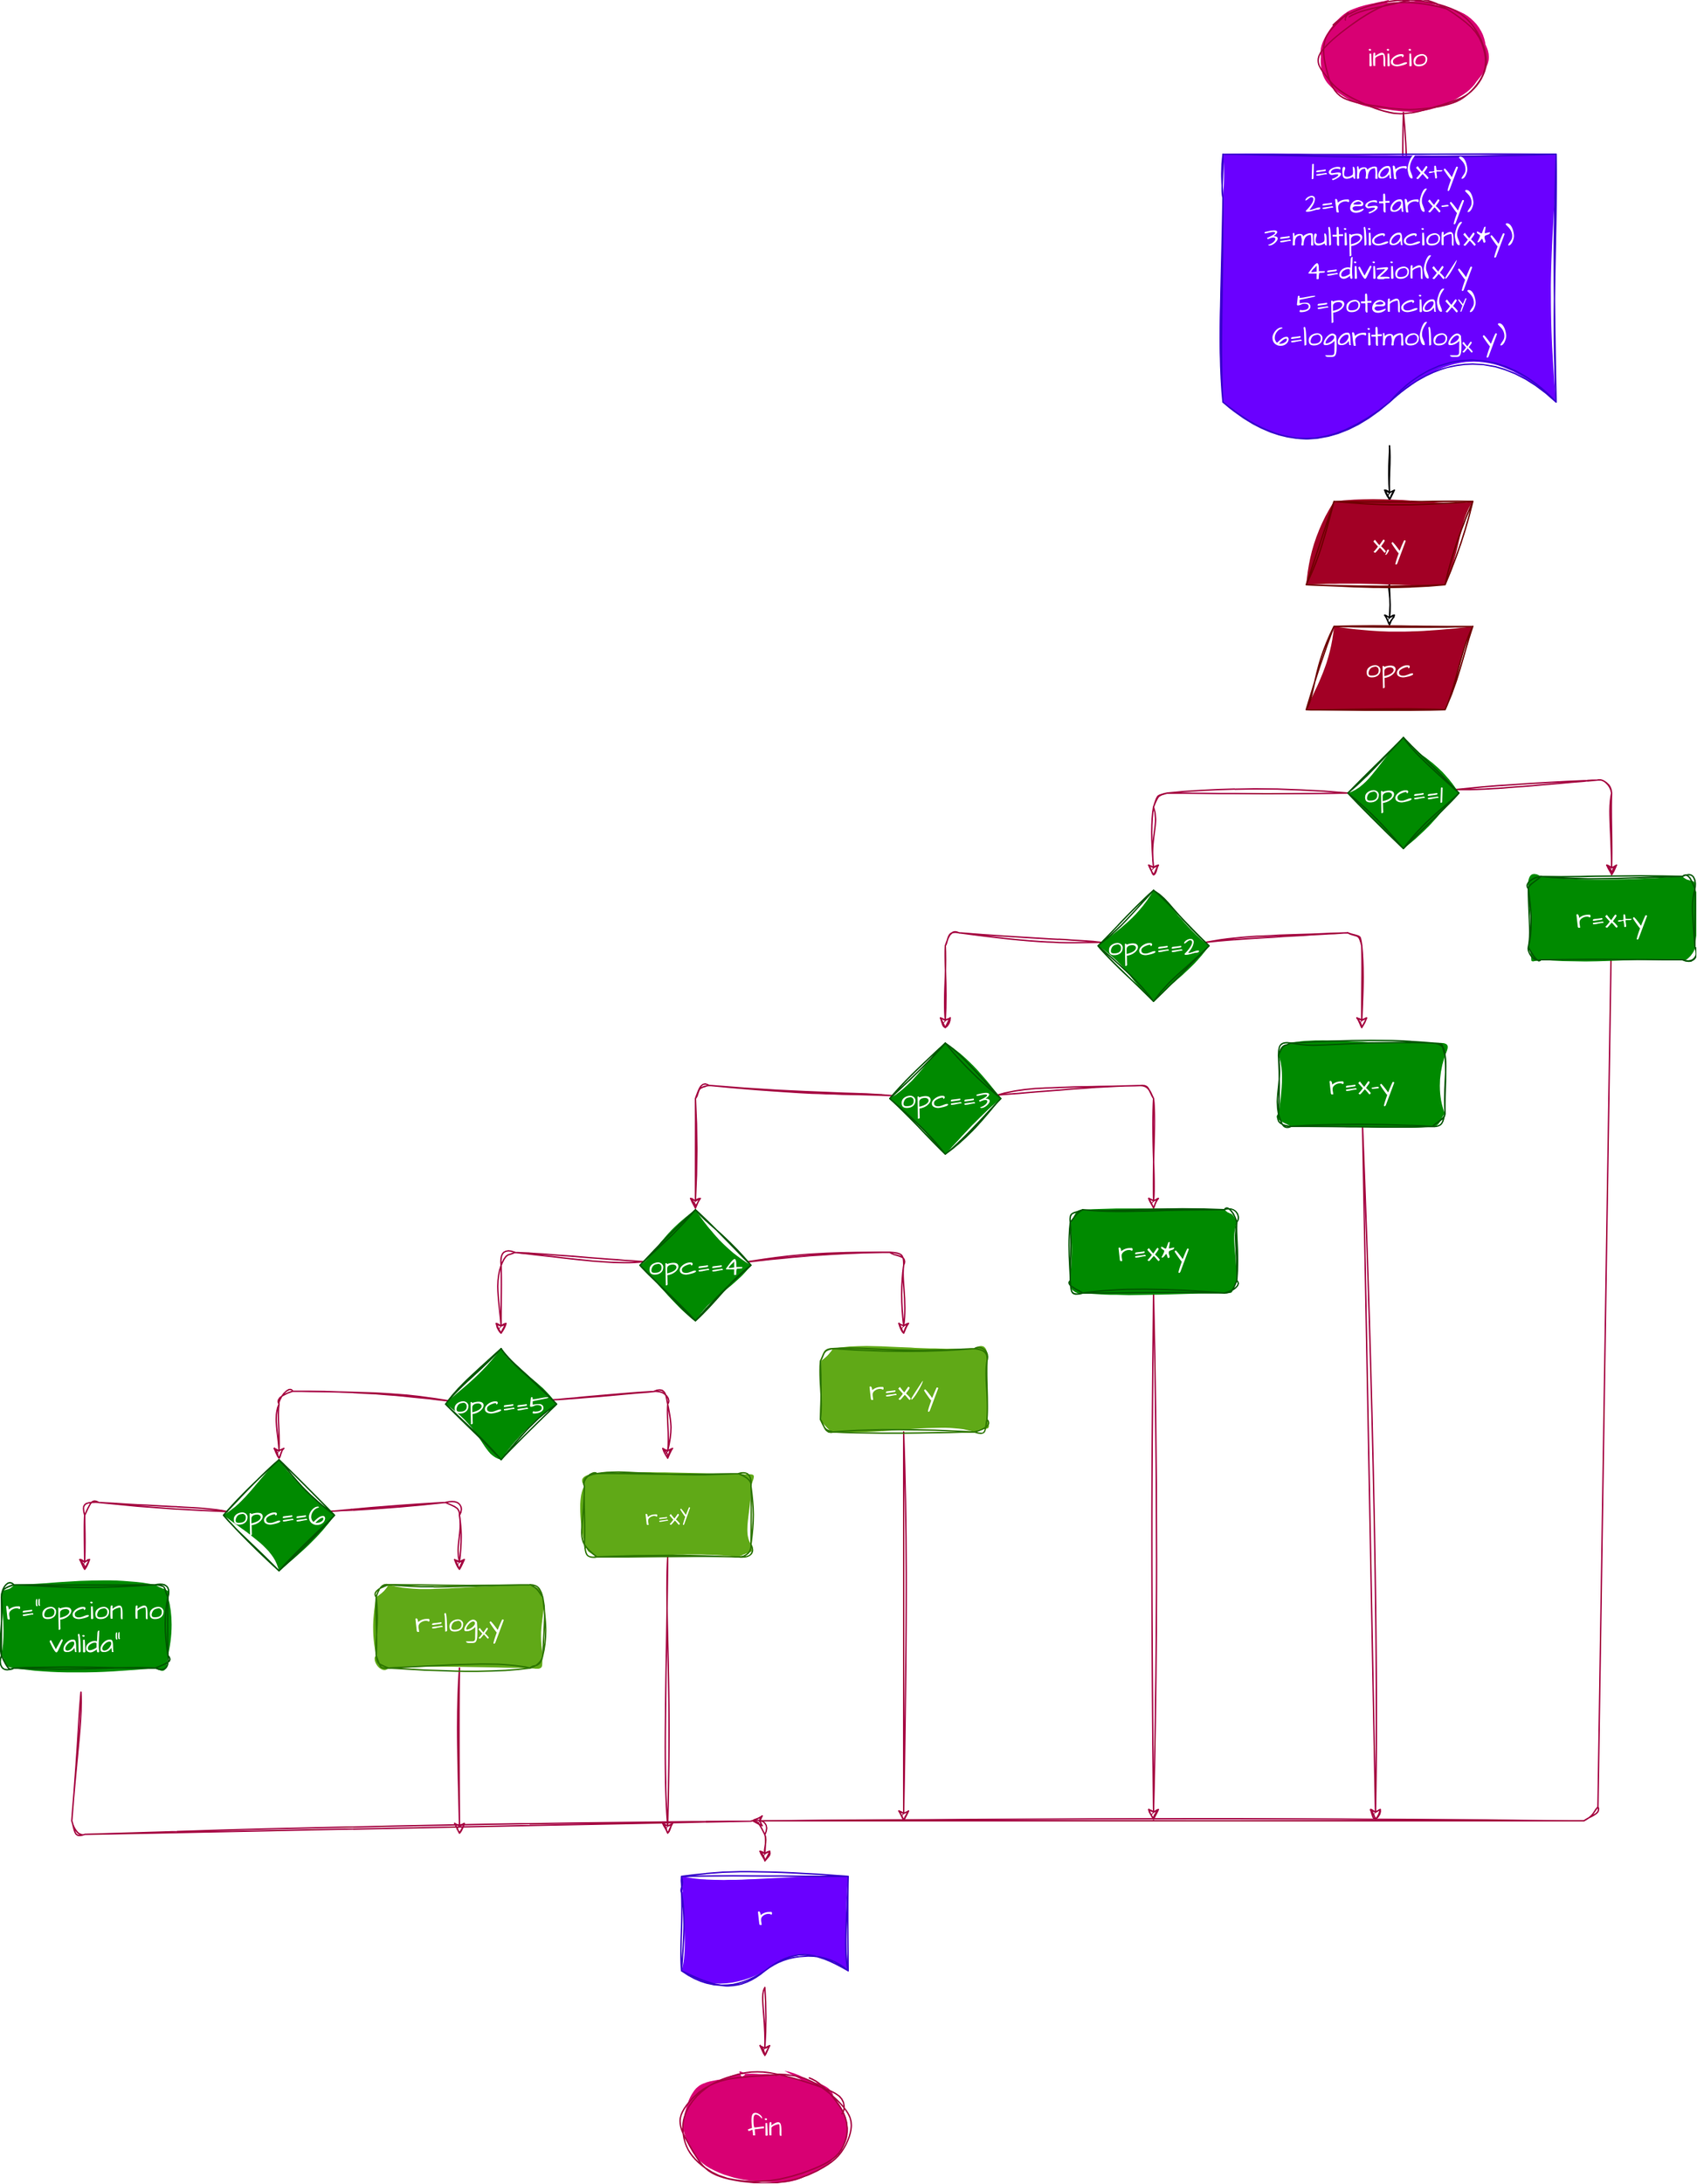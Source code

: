<mxfile>
    <diagram id="cCRuaQixlzwgH92djX-V" name="Página-1">
        <mxGraphModel dx="1485" dy="1594" grid="1" gridSize="10" guides="1" tooltips="1" connect="1" arrows="1" fold="1" page="1" pageScale="1" pageWidth="827" pageHeight="1169" math="0" shadow="0">
            <root>
                <mxCell id="0"/>
                <mxCell id="1" parent="0"/>
                <mxCell id="3" style="edgeStyle=none;sketch=1;hachureGap=4;jiggle=2;curveFitting=1;html=1;fontFamily=Architects Daughter;fontSource=https%3A%2F%2Ffonts.googleapis.com%2Fcss%3Ffamily%3DArchitects%2BDaughter;fontSize=16;fillColor=#d80073;strokeColor=#A50040;" parent="1" source="2" edge="1">
                    <mxGeometry relative="1" as="geometry">
                        <mxPoint x="310" y="150" as="targetPoint"/>
                    </mxGeometry>
                </mxCell>
                <mxCell id="2" value="inicio&amp;nbsp;" style="ellipse;whiteSpace=wrap;html=1;sketch=1;hachureGap=4;jiggle=2;curveFitting=1;fontFamily=Architects Daughter;fontSource=https%3A%2F%2Ffonts.googleapis.com%2Fcss%3Ffamily%3DArchitects%2BDaughter;fontSize=20;fillColor=#d80073;fontColor=#ffffff;strokeColor=#A50040;fillStyle=solid;" parent="1" vertex="1">
                    <mxGeometry x="250" y="-120" width="120" height="80" as="geometry"/>
                </mxCell>
                <mxCell id="10" style="edgeStyle=none;sketch=1;hachureGap=4;jiggle=2;curveFitting=1;html=1;fontFamily=Architects Daughter;fontSource=https%3A%2F%2Ffonts.googleapis.com%2Fcss%3Ffamily%3DArchitects%2BDaughter;fontSize=16;fillColor=#d80073;strokeColor=#A50040;" parent="1" source="8" edge="1">
                    <mxGeometry relative="1" as="geometry">
                        <mxPoint x="460" y="510" as="targetPoint"/>
                        <Array as="points">
                            <mxPoint x="460" y="440"/>
                        </Array>
                    </mxGeometry>
                </mxCell>
                <mxCell id="12" style="edgeStyle=none;sketch=1;hachureGap=4;jiggle=2;curveFitting=1;html=1;fontFamily=Architects Daughter;fontSource=https%3A%2F%2Ffonts.googleapis.com%2Fcss%3Ffamily%3DArchitects%2BDaughter;fontSize=16;fillColor=#d80073;strokeColor=#A50040;" parent="1" source="8" edge="1">
                    <mxGeometry relative="1" as="geometry">
                        <mxPoint x="130" y="510" as="targetPoint"/>
                        <Array as="points">
                            <mxPoint x="130" y="450"/>
                        </Array>
                    </mxGeometry>
                </mxCell>
                <mxCell id="8" value="opc==1" style="rhombus;whiteSpace=wrap;html=1;sketch=1;hachureGap=4;jiggle=2;curveFitting=1;fontFamily=Architects Daughter;fontSource=https%3A%2F%2Ffonts.googleapis.com%2Fcss%3Ffamily%3DArchitects%2BDaughter;fontSize=20;fillColor=#008a00;fontColor=#ffffff;strokeColor=#005700;fillStyle=solid;" parent="1" vertex="1">
                    <mxGeometry x="270" y="410" width="80" height="80" as="geometry"/>
                </mxCell>
                <mxCell id="48" style="edgeStyle=none;sketch=1;hachureGap=4;jiggle=2;curveFitting=1;html=1;fontFamily=Architects Daughter;fontSource=https%3A%2F%2Ffonts.googleapis.com%2Fcss%3Ffamily%3DArchitects%2BDaughter;fontSize=16;fontColor=#FFFFFF;fillColor=#d80073;strokeColor=#A50040;" edge="1" parent="1" source="11">
                    <mxGeometry relative="1" as="geometry">
                        <mxPoint x="-160" y="1190" as="targetPoint"/>
                        <Array as="points">
                            <mxPoint x="450" y="1190"/>
                        </Array>
                    </mxGeometry>
                </mxCell>
                <mxCell id="11" value="r=x+y" style="rounded=1;whiteSpace=wrap;html=1;sketch=1;hachureGap=4;jiggle=2;curveFitting=1;fontFamily=Architects Daughter;fontSource=https%3A%2F%2Ffonts.googleapis.com%2Fcss%3Ffamily%3DArchitects%2BDaughter;fontSize=20;fillColor=#008a00;fontColor=#ffffff;strokeColor=#005700;fillStyle=solid;" parent="1" vertex="1">
                    <mxGeometry x="400" y="510" width="120" height="60" as="geometry"/>
                </mxCell>
                <mxCell id="14" style="edgeStyle=none;sketch=1;hachureGap=4;jiggle=2;curveFitting=1;html=1;fontFamily=Architects Daughter;fontSource=https%3A%2F%2Ffonts.googleapis.com%2Fcss%3Ffamily%3DArchitects%2BDaughter;fontSize=16;fillColor=#d80073;strokeColor=#A50040;" parent="1" source="13" edge="1">
                    <mxGeometry relative="1" as="geometry">
                        <mxPoint x="280" y="620" as="targetPoint"/>
                        <Array as="points">
                            <mxPoint x="280" y="550"/>
                        </Array>
                    </mxGeometry>
                </mxCell>
                <mxCell id="16" style="edgeStyle=none;sketch=1;hachureGap=4;jiggle=2;curveFitting=1;html=1;fontFamily=Architects Daughter;fontSource=https%3A%2F%2Ffonts.googleapis.com%2Fcss%3Ffamily%3DArchitects%2BDaughter;fontSize=16;fillColor=#d80073;strokeColor=#A50040;" parent="1" source="13" edge="1">
                    <mxGeometry relative="1" as="geometry">
                        <mxPoint x="-20" y="620" as="targetPoint"/>
                        <Array as="points">
                            <mxPoint x="-20" y="550"/>
                        </Array>
                    </mxGeometry>
                </mxCell>
                <mxCell id="13" value="opc==2" style="rhombus;whiteSpace=wrap;html=1;sketch=1;hachureGap=4;jiggle=2;curveFitting=1;fontFamily=Architects Daughter;fontSource=https%3A%2F%2Ffonts.googleapis.com%2Fcss%3Ffamily%3DArchitects%2BDaughter;fontSize=20;fillColor=#008a00;fontColor=#ffffff;strokeColor=#005700;fillStyle=solid;" parent="1" vertex="1">
                    <mxGeometry x="90" y="520" width="80" height="80" as="geometry"/>
                </mxCell>
                <mxCell id="51" style="edgeStyle=none;sketch=1;hachureGap=4;jiggle=2;curveFitting=1;html=1;fontFamily=Architects Daughter;fontSource=https%3A%2F%2Ffonts.googleapis.com%2Fcss%3Ffamily%3DArchitects%2BDaughter;fontSize=16;fontColor=#FFFFFF;fillColor=#d80073;strokeColor=#A50040;" edge="1" parent="1" source="15">
                    <mxGeometry relative="1" as="geometry">
                        <mxPoint x="290" y="1190" as="targetPoint"/>
                    </mxGeometry>
                </mxCell>
                <mxCell id="15" value="r=x-y" style="rounded=1;whiteSpace=wrap;html=1;sketch=1;hachureGap=4;jiggle=2;curveFitting=1;fontFamily=Architects Daughter;fontSource=https%3A%2F%2Ffonts.googleapis.com%2Fcss%3Ffamily%3DArchitects%2BDaughter;fontSize=20;fillColor=#008a00;fontColor=#ffffff;strokeColor=#005700;fillStyle=solid;" parent="1" vertex="1">
                    <mxGeometry x="220" y="630" width="120" height="60" as="geometry"/>
                </mxCell>
                <mxCell id="18" style="edgeStyle=none;sketch=1;hachureGap=4;jiggle=2;curveFitting=1;html=1;fontFamily=Architects Daughter;fontSource=https%3A%2F%2Ffonts.googleapis.com%2Fcss%3Ffamily%3DArchitects%2BDaughter;fontSize=16;fillColor=#d80073;strokeColor=#A50040;" parent="1" source="17" edge="1">
                    <mxGeometry relative="1" as="geometry">
                        <mxPoint x="130" y="750" as="targetPoint"/>
                        <Array as="points">
                            <mxPoint x="130" y="660"/>
                        </Array>
                    </mxGeometry>
                </mxCell>
                <mxCell id="20" style="edgeStyle=none;sketch=1;hachureGap=4;jiggle=2;curveFitting=1;html=1;fontFamily=Architects Daughter;fontSource=https%3A%2F%2Ffonts.googleapis.com%2Fcss%3Ffamily%3DArchitects%2BDaughter;fontSize=16;fillColor=#d80073;strokeColor=#A50040;" parent="1" source="17" edge="1">
                    <mxGeometry relative="1" as="geometry">
                        <mxPoint x="-200" y="750" as="targetPoint"/>
                        <Array as="points">
                            <mxPoint x="-200" y="660"/>
                        </Array>
                    </mxGeometry>
                </mxCell>
                <mxCell id="17" value="opc==3" style="rhombus;whiteSpace=wrap;html=1;sketch=1;hachureGap=4;jiggle=2;curveFitting=1;fontFamily=Architects Daughter;fontSource=https%3A%2F%2Ffonts.googleapis.com%2Fcss%3Ffamily%3DArchitects%2BDaughter;fontSize=20;fillColor=#008a00;fontColor=#ffffff;strokeColor=#005700;fillStyle=solid;" parent="1" vertex="1">
                    <mxGeometry x="-60" y="630" width="80" height="80" as="geometry"/>
                </mxCell>
                <mxCell id="50" style="edgeStyle=none;sketch=1;hachureGap=4;jiggle=2;curveFitting=1;html=1;fontFamily=Architects Daughter;fontSource=https%3A%2F%2Ffonts.googleapis.com%2Fcss%3Ffamily%3DArchitects%2BDaughter;fontSize=16;fontColor=#FFFFFF;fillColor=#d80073;strokeColor=#A50040;" edge="1" parent="1" source="19">
                    <mxGeometry relative="1" as="geometry">
                        <mxPoint x="130" y="1190" as="targetPoint"/>
                    </mxGeometry>
                </mxCell>
                <mxCell id="19" value="r=x*y" style="rounded=1;whiteSpace=wrap;html=1;sketch=1;hachureGap=4;jiggle=2;curveFitting=1;fontFamily=Architects Daughter;fontSource=https%3A%2F%2Ffonts.googleapis.com%2Fcss%3Ffamily%3DArchitects%2BDaughter;fontSize=20;fillColor=#008a00;fontColor=#ffffff;strokeColor=#005700;fillStyle=solid;" parent="1" vertex="1">
                    <mxGeometry x="70" y="750" width="120" height="60" as="geometry"/>
                </mxCell>
                <mxCell id="23" style="edgeStyle=none;sketch=1;hachureGap=4;jiggle=2;curveFitting=1;html=1;fontFamily=Architects Daughter;fontSource=https%3A%2F%2Ffonts.googleapis.com%2Fcss%3Ffamily%3DArchitects%2BDaughter;fontSize=16;fillColor=#d80073;strokeColor=#A50040;" parent="1" source="22" edge="1">
                    <mxGeometry relative="1" as="geometry">
                        <mxPoint x="-50" y="840" as="targetPoint"/>
                        <Array as="points">
                            <mxPoint x="-50" y="780"/>
                        </Array>
                    </mxGeometry>
                </mxCell>
                <mxCell id="25" style="edgeStyle=none;sketch=1;hachureGap=4;jiggle=2;curveFitting=1;html=1;fontFamily=Architects Daughter;fontSource=https%3A%2F%2Ffonts.googleapis.com%2Fcss%3Ffamily%3DArchitects%2BDaughter;fontSize=16;fillColor=#d80073;strokeColor=#A50040;" parent="1" source="22" edge="1">
                    <mxGeometry relative="1" as="geometry">
                        <mxPoint x="-340" y="840" as="targetPoint"/>
                        <Array as="points">
                            <mxPoint x="-340" y="780"/>
                        </Array>
                    </mxGeometry>
                </mxCell>
                <mxCell id="22" value="opc==4" style="rhombus;whiteSpace=wrap;html=1;sketch=1;hachureGap=4;jiggle=2;curveFitting=1;fontFamily=Architects Daughter;fontSource=https%3A%2F%2Ffonts.googleapis.com%2Fcss%3Ffamily%3DArchitects%2BDaughter;fontSize=20;fillColor=#008a00;fontColor=#ffffff;strokeColor=#005700;fillStyle=solid;" parent="1" vertex="1">
                    <mxGeometry x="-240" y="750" width="80" height="80" as="geometry"/>
                </mxCell>
                <mxCell id="49" style="edgeStyle=none;sketch=1;hachureGap=4;jiggle=2;curveFitting=1;html=1;fontFamily=Architects Daughter;fontSource=https%3A%2F%2Ffonts.googleapis.com%2Fcss%3Ffamily%3DArchitects%2BDaughter;fontSize=16;fontColor=#FFFFFF;fillColor=#d80073;strokeColor=#A50040;" edge="1" parent="1" source="24">
                    <mxGeometry relative="1" as="geometry">
                        <mxPoint x="-50" y="1191" as="targetPoint"/>
                    </mxGeometry>
                </mxCell>
                <mxCell id="24" value="r=x/y" style="rounded=1;whiteSpace=wrap;html=1;sketch=1;hachureGap=4;jiggle=2;curveFitting=1;fontFamily=Architects Daughter;fontSource=https%3A%2F%2Ffonts.googleapis.com%2Fcss%3Ffamily%3DArchitects%2BDaughter;fontSize=20;fillColor=#60a917;fontColor=#ffffff;strokeColor=#2D7600;fillStyle=solid;" parent="1" vertex="1">
                    <mxGeometry x="-110" y="850" width="120" height="60" as="geometry"/>
                </mxCell>
                <mxCell id="27" style="edgeStyle=none;sketch=1;hachureGap=4;jiggle=2;curveFitting=1;html=1;fontFamily=Architects Daughter;fontSource=https%3A%2F%2Ffonts.googleapis.com%2Fcss%3Ffamily%3DArchitects%2BDaughter;fontSize=16;fillColor=#d80073;strokeColor=#A50040;" parent="1" source="26" edge="1">
                    <mxGeometry relative="1" as="geometry">
                        <mxPoint x="-220" y="930" as="targetPoint"/>
                        <Array as="points">
                            <mxPoint x="-220" y="880"/>
                        </Array>
                    </mxGeometry>
                </mxCell>
                <mxCell id="30" style="edgeStyle=none;sketch=1;hachureGap=4;jiggle=2;curveFitting=1;html=1;fontFamily=Architects Daughter;fontSource=https%3A%2F%2Ffonts.googleapis.com%2Fcss%3Ffamily%3DArchitects%2BDaughter;fontSize=16;fillColor=#d80073;strokeColor=#A50040;" edge="1" parent="1" source="26">
                    <mxGeometry relative="1" as="geometry">
                        <mxPoint x="-500" y="930" as="targetPoint"/>
                        <Array as="points">
                            <mxPoint x="-500" y="880"/>
                        </Array>
                    </mxGeometry>
                </mxCell>
                <mxCell id="26" value="opc==5" style="rhombus;whiteSpace=wrap;html=1;sketch=1;hachureGap=4;jiggle=2;curveFitting=1;fontFamily=Architects Daughter;fontSource=https%3A%2F%2Ffonts.googleapis.com%2Fcss%3Ffamily%3DArchitects%2BDaughter;fontSize=20;fillColor=#008a00;fontColor=#ffffff;strokeColor=#005700;fillStyle=solid;" parent="1" vertex="1">
                    <mxGeometry x="-380" y="850" width="80" height="80" as="geometry"/>
                </mxCell>
                <mxCell id="47" style="edgeStyle=none;sketch=1;hachureGap=4;jiggle=2;curveFitting=1;html=1;fontFamily=Architects Daughter;fontSource=https%3A%2F%2Ffonts.googleapis.com%2Fcss%3Ffamily%3DArchitects%2BDaughter;fontSize=16;fontColor=#FFFFFF;fillColor=#d80073;strokeColor=#A50040;" edge="1" parent="1" source="28">
                    <mxGeometry relative="1" as="geometry">
                        <mxPoint x="-220" y="1200" as="targetPoint"/>
                    </mxGeometry>
                </mxCell>
                <mxCell id="28" value="&lt;span style=&quot;font-size: 16.667px;&quot;&gt;r=x&lt;sup&gt;y&lt;/sup&gt;&lt;/span&gt;" style="rounded=1;whiteSpace=wrap;html=1;sketch=1;hachureGap=4;jiggle=2;curveFitting=1;fontFamily=Architects Daughter;fontSource=https%3A%2F%2Ffonts.googleapis.com%2Fcss%3Ffamily%3DArchitects%2BDaughter;fontSize=20;fillColor=#60a917;fontColor=#ffffff;strokeColor=#2D7600;fillStyle=solid;" parent="1" vertex="1">
                    <mxGeometry x="-280" y="940" width="120" height="60" as="geometry"/>
                </mxCell>
                <mxCell id="32" style="edgeStyle=none;sketch=1;hachureGap=4;jiggle=2;curveFitting=1;html=1;fontFamily=Architects Daughter;fontSource=https%3A%2F%2Ffonts.googleapis.com%2Fcss%3Ffamily%3DArchitects%2BDaughter;fontSize=16;fillColor=#d80073;strokeColor=#A50040;" edge="1" parent="1" source="31">
                    <mxGeometry relative="1" as="geometry">
                        <mxPoint x="-370" y="1010" as="targetPoint"/>
                        <Array as="points">
                            <mxPoint x="-370" y="960"/>
                        </Array>
                    </mxGeometry>
                </mxCell>
                <mxCell id="34" style="edgeStyle=none;sketch=1;hachureGap=4;jiggle=2;curveFitting=1;html=1;fontFamily=Architects Daughter;fontSource=https%3A%2F%2Ffonts.googleapis.com%2Fcss%3Ffamily%3DArchitects%2BDaughter;fontSize=16;fillColor=#d80073;strokeColor=#A50040;" edge="1" parent="1" source="31">
                    <mxGeometry relative="1" as="geometry">
                        <mxPoint x="-640" y="1010" as="targetPoint"/>
                        <Array as="points">
                            <mxPoint x="-640" y="960"/>
                        </Array>
                    </mxGeometry>
                </mxCell>
                <mxCell id="31" value="opc==6" style="rhombus;whiteSpace=wrap;html=1;sketch=1;hachureGap=4;jiggle=2;curveFitting=1;fontFamily=Architects Daughter;fontSource=https%3A%2F%2Ffonts.googleapis.com%2Fcss%3Ffamily%3DArchitects%2BDaughter;fontSize=20;fillColor=#008a00;fontColor=#ffffff;strokeColor=#005700;fillStyle=solid;" vertex="1" parent="1">
                    <mxGeometry x="-540" y="930" width="80" height="80" as="geometry"/>
                </mxCell>
                <mxCell id="46" style="edgeStyle=none;sketch=1;hachureGap=4;jiggle=2;curveFitting=1;html=1;fontFamily=Architects Daughter;fontSource=https%3A%2F%2Ffonts.googleapis.com%2Fcss%3Ffamily%3DArchitects%2BDaughter;fontSize=16;fontColor=#FFFFFF;fillColor=#d80073;strokeColor=#A50040;" edge="1" parent="1" source="33">
                    <mxGeometry relative="1" as="geometry">
                        <mxPoint x="-370" y="1200" as="targetPoint"/>
                    </mxGeometry>
                </mxCell>
                <mxCell id="33" value="r=log&lt;sub&gt;x&lt;/sub&gt;y" style="rounded=1;whiteSpace=wrap;html=1;sketch=1;hachureGap=4;jiggle=2;curveFitting=1;fontFamily=Architects Daughter;fontSource=https%3A%2F%2Ffonts.googleapis.com%2Fcss%3Ffamily%3DArchitects%2BDaughter;fontSize=20;fillColor=#60a917;fontColor=#ffffff;strokeColor=#2D7600;fillStyle=solid;" vertex="1" parent="1">
                    <mxGeometry x="-430" y="1020" width="120" height="60" as="geometry"/>
                </mxCell>
                <mxCell id="42" style="edgeStyle=none;sketch=1;hachureGap=4;jiggle=2;curveFitting=1;html=1;fontFamily=Architects Daughter;fontSource=https%3A%2F%2Ffonts.googleapis.com%2Fcss%3Ffamily%3DArchitects%2BDaughter;fontSize=16;fontColor=#FFFFFF;fillColor=#d80073;strokeColor=#A50040;" edge="1" parent="1">
                    <mxGeometry relative="1" as="geometry">
                        <mxPoint x="-150" y="1220" as="targetPoint"/>
                        <mxPoint x="-642.667" y="1097.333" as="sourcePoint"/>
                        <Array as="points">
                            <mxPoint x="-650" y="1200"/>
                            <mxPoint x="-150" y="1190"/>
                        </Array>
                    </mxGeometry>
                </mxCell>
                <mxCell id="41" style="edgeStyle=none;sketch=1;hachureGap=4;jiggle=2;curveFitting=1;html=1;exitX=0.5;exitY=0;exitDx=0;exitDy=0;fontFamily=Architects Daughter;fontSource=https%3A%2F%2Ffonts.googleapis.com%2Fcss%3Ffamily%3DArchitects%2BDaughter;fontSize=16;fontColor=#FFFFFF;entryX=0.5;entryY=0;entryDx=0;entryDy=0;fillColor=#d80073;strokeColor=#A50040;" edge="1" parent="1" source="40" target="40">
                    <mxGeometry relative="1" as="geometry">
                        <mxPoint x="310" y="90" as="targetPoint"/>
                    </mxGeometry>
                </mxCell>
                <mxCell id="53" style="edgeStyle=none;sketch=1;hachureGap=4;jiggle=2;curveFitting=1;html=1;entryX=0.5;entryY=0;entryDx=0;entryDy=0;fontFamily=Architects Daughter;fontSource=https%3A%2F%2Ffonts.googleapis.com%2Fcss%3Ffamily%3DArchitects%2BDaughter;fontSize=16;fontColor=#FFFFFF;" edge="1" parent="1" source="40" target="52">
                    <mxGeometry relative="1" as="geometry"/>
                </mxCell>
                <mxCell id="40" value="1=sumar(x+y)&lt;br&gt;2=restar(x-y)&lt;br&gt;3=multiplicacion(x*y)&lt;br&gt;4=divizion(x/y&lt;br&gt;5=potencia(x&lt;span style=&quot;font-size: 13.889px;&quot;&gt;&lt;sup&gt;y&lt;/sup&gt;&lt;/span&gt;)&lt;span style=&quot;font-size: 13.889px;&quot;&gt;&lt;sup&gt;&amp;nbsp;&lt;br&gt;&lt;/sup&gt;&lt;/span&gt;6=logaritmo(log&lt;sub&gt;x &lt;/sub&gt;y)" style="shape=document;whiteSpace=wrap;html=1;boundedLbl=1;sketch=1;hachureGap=4;jiggle=2;curveFitting=1;fontFamily=Architects Daughter;fontSource=https%3A%2F%2Ffonts.googleapis.com%2Fcss%3Ffamily%3DArchitects%2BDaughter;fontSize=20;fillColor=#6a00ff;fontColor=#ffffff;strokeColor=#3700CC;fillStyle=solid;" vertex="1" parent="1">
                    <mxGeometry x="180" y="-10" width="240" height="210" as="geometry"/>
                </mxCell>
                <mxCell id="44" style="edgeStyle=none;sketch=1;hachureGap=4;jiggle=2;curveFitting=1;html=1;fontFamily=Architects Daughter;fontSource=https%3A%2F%2Ffonts.googleapis.com%2Fcss%3Ffamily%3DArchitects%2BDaughter;fontSize=16;fontColor=#FFFFFF;fillColor=#d80073;strokeColor=#A50040;" edge="1" parent="1" source="43">
                    <mxGeometry relative="1" as="geometry">
                        <mxPoint x="-150" y="1360" as="targetPoint"/>
                    </mxGeometry>
                </mxCell>
                <mxCell id="43" value="r" style="shape=document;whiteSpace=wrap;html=1;boundedLbl=1;sketch=1;hachureGap=4;jiggle=2;curveFitting=1;fontFamily=Architects Daughter;fontSource=https%3A%2F%2Ffonts.googleapis.com%2Fcss%3Ffamily%3DArchitects%2BDaughter;fontSize=20;fontColor=#ffffff;fillColor=#6a00ff;strokeColor=#3700CC;fillStyle=solid;" vertex="1" parent="1">
                    <mxGeometry x="-210" y="1230" width="120" height="80" as="geometry"/>
                </mxCell>
                <mxCell id="45" value="fin" style="ellipse;whiteSpace=wrap;html=1;sketch=1;hachureGap=4;jiggle=2;curveFitting=1;fontFamily=Architects Daughter;fontSource=https%3A%2F%2Ffonts.googleapis.com%2Fcss%3Ffamily%3DArchitects%2BDaughter;fontSize=20;fontColor=#ffffff;fillColor=#d80073;strokeColor=#A50040;fillStyle=solid;" vertex="1" parent="1">
                    <mxGeometry x="-210" y="1370" width="120" height="80" as="geometry"/>
                </mxCell>
                <mxCell id="54" style="edgeStyle=none;sketch=1;hachureGap=4;jiggle=2;curveFitting=1;html=1;fontFamily=Architects Daughter;fontSource=https%3A%2F%2Ffonts.googleapis.com%2Fcss%3Ffamily%3DArchitects%2BDaughter;fontSize=16;fontColor=#FFFFFF;" edge="1" parent="1" source="52">
                    <mxGeometry relative="1" as="geometry">
                        <mxPoint x="300" y="330" as="targetPoint"/>
                    </mxGeometry>
                </mxCell>
                <mxCell id="52" value="x,y" style="shape=parallelogram;perimeter=parallelogramPerimeter;whiteSpace=wrap;html=1;fixedSize=1;sketch=1;hachureGap=4;jiggle=2;fillStyle=solid;curveFitting=1;fontFamily=Architects Daughter;fontSource=https%3A%2F%2Ffonts.googleapis.com%2Fcss%3Ffamily%3DArchitects%2BDaughter;fontSize=20;fontColor=#ffffff;fillColor=#a20025;strokeColor=#6F0000;" vertex="1" parent="1">
                    <mxGeometry x="240" y="240" width="120" height="60" as="geometry"/>
                </mxCell>
                <mxCell id="55" value="opc" style="shape=parallelogram;perimeter=parallelogramPerimeter;whiteSpace=wrap;html=1;fixedSize=1;sketch=1;hachureGap=4;jiggle=2;fillStyle=solid;curveFitting=1;fontFamily=Architects Daughter;fontSource=https%3A%2F%2Ffonts.googleapis.com%2Fcss%3Ffamily%3DArchitects%2BDaughter;fontSize=20;fontColor=#ffffff;fillColor=#a20025;strokeColor=#6F0000;" vertex="1" parent="1">
                    <mxGeometry x="240" y="330" width="120" height="60" as="geometry"/>
                </mxCell>
                <mxCell id="56" value="r=&quot;opcion no valida&quot;" style="rounded=1;whiteSpace=wrap;html=1;sketch=1;hachureGap=4;jiggle=2;fillStyle=solid;curveFitting=1;fontFamily=Architects Daughter;fontSource=https%3A%2F%2Ffonts.googleapis.com%2Fcss%3Ffamily%3DArchitects%2BDaughter;fontSize=20;fontColor=#ffffff;fillColor=#008a00;strokeColor=#005700;" vertex="1" parent="1">
                    <mxGeometry x="-700" y="1020" width="120" height="60" as="geometry"/>
                </mxCell>
            </root>
        </mxGraphModel>
    </diagram>
</mxfile>